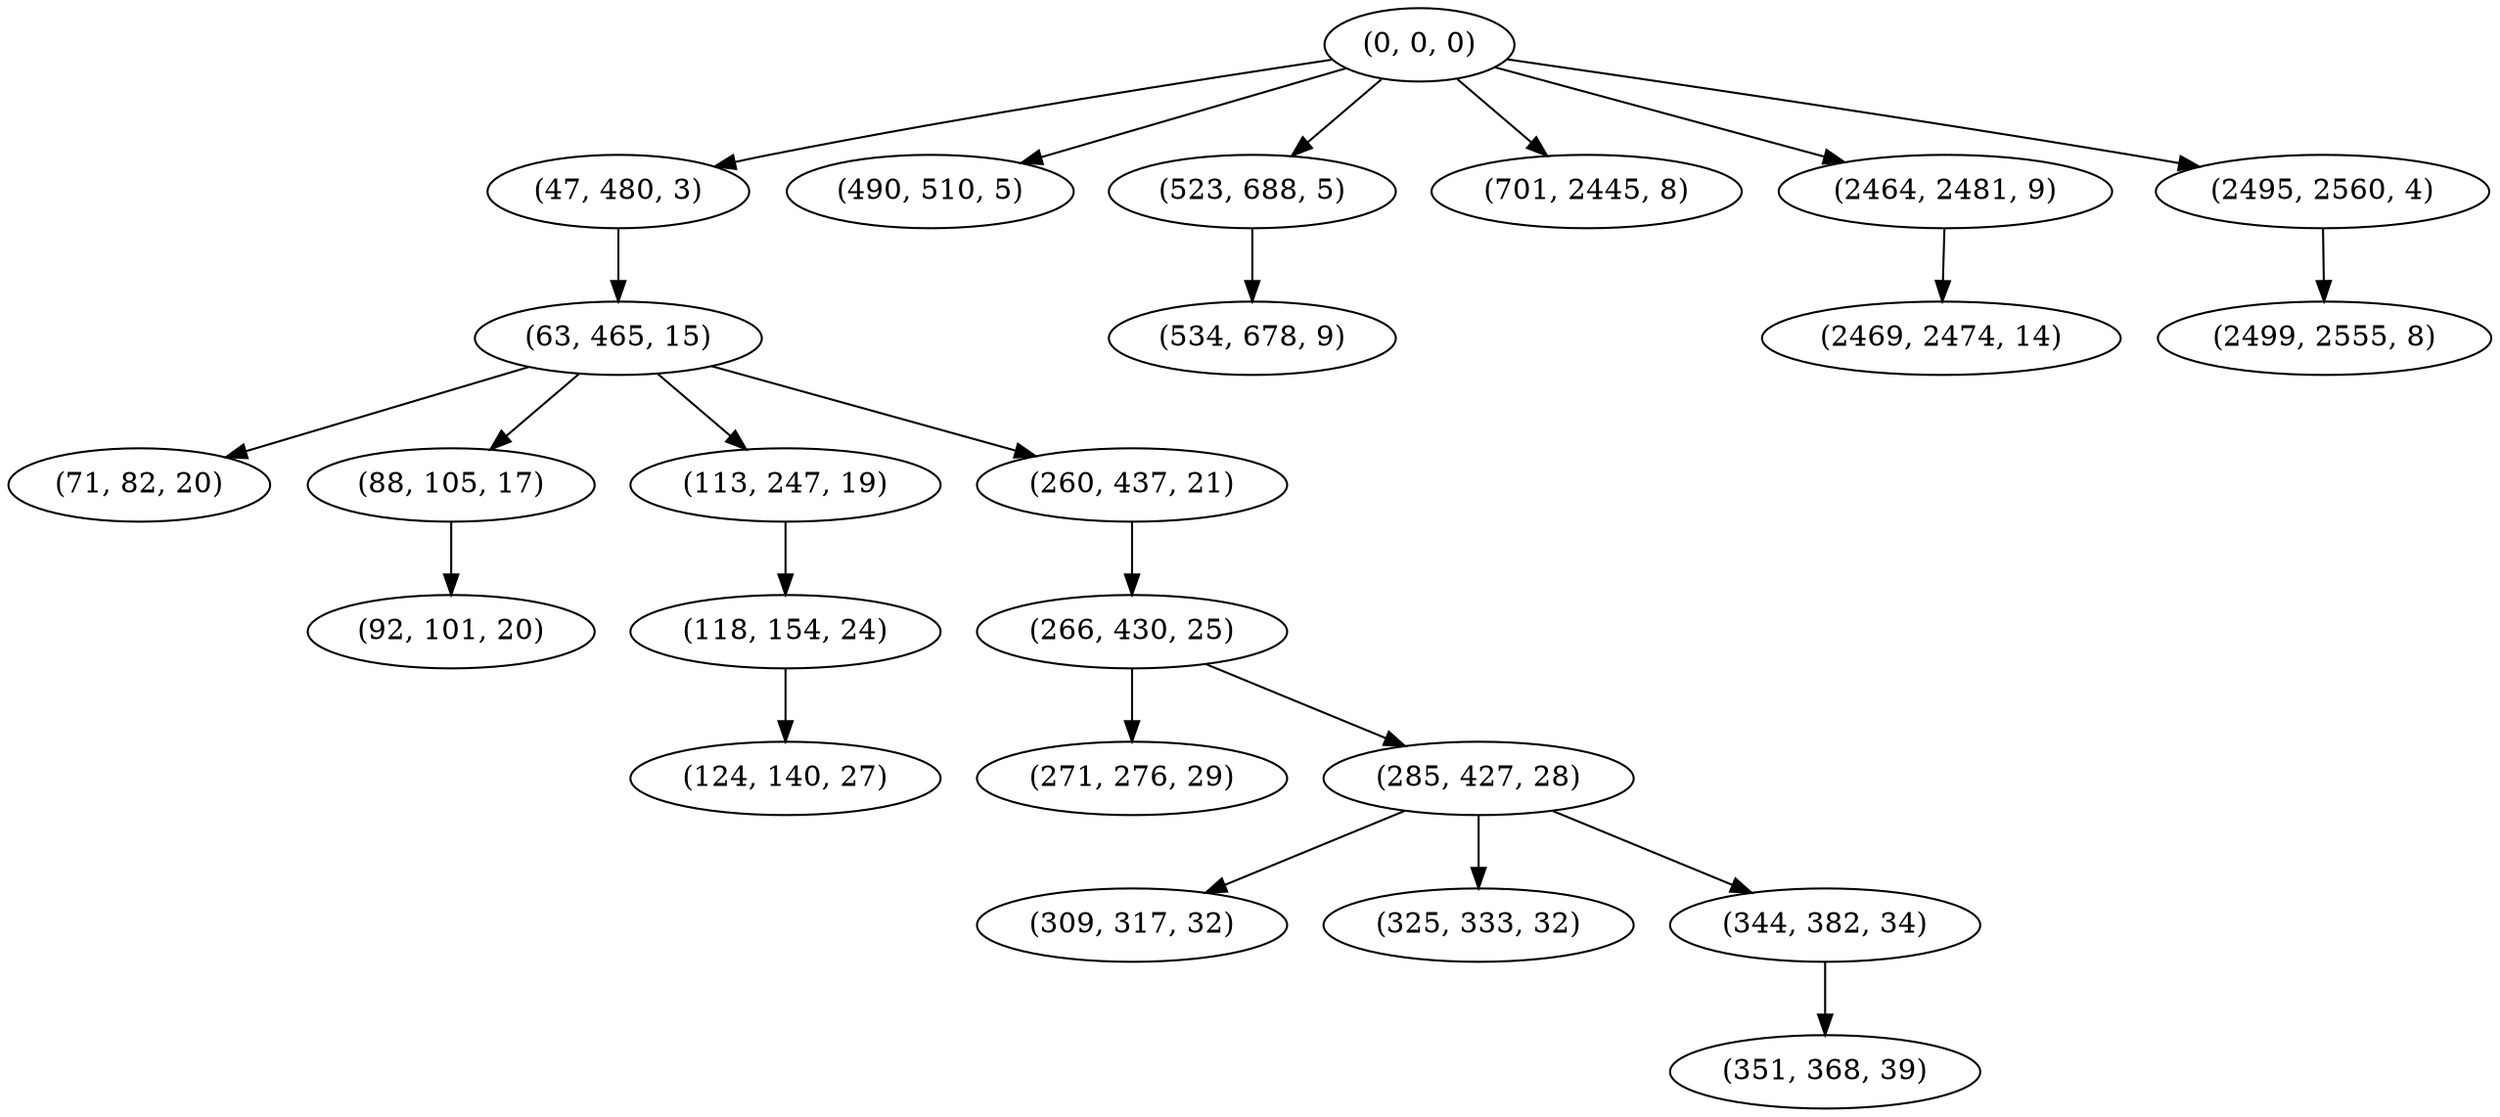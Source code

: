 digraph tree {
    "(0, 0, 0)";
    "(47, 480, 3)";
    "(63, 465, 15)";
    "(71, 82, 20)";
    "(88, 105, 17)";
    "(92, 101, 20)";
    "(113, 247, 19)";
    "(118, 154, 24)";
    "(124, 140, 27)";
    "(260, 437, 21)";
    "(266, 430, 25)";
    "(271, 276, 29)";
    "(285, 427, 28)";
    "(309, 317, 32)";
    "(325, 333, 32)";
    "(344, 382, 34)";
    "(351, 368, 39)";
    "(490, 510, 5)";
    "(523, 688, 5)";
    "(534, 678, 9)";
    "(701, 2445, 8)";
    "(2464, 2481, 9)";
    "(2469, 2474, 14)";
    "(2495, 2560, 4)";
    "(2499, 2555, 8)";
    "(0, 0, 0)" -> "(47, 480, 3)";
    "(0, 0, 0)" -> "(490, 510, 5)";
    "(0, 0, 0)" -> "(523, 688, 5)";
    "(0, 0, 0)" -> "(701, 2445, 8)";
    "(0, 0, 0)" -> "(2464, 2481, 9)";
    "(0, 0, 0)" -> "(2495, 2560, 4)";
    "(47, 480, 3)" -> "(63, 465, 15)";
    "(63, 465, 15)" -> "(71, 82, 20)";
    "(63, 465, 15)" -> "(88, 105, 17)";
    "(63, 465, 15)" -> "(113, 247, 19)";
    "(63, 465, 15)" -> "(260, 437, 21)";
    "(88, 105, 17)" -> "(92, 101, 20)";
    "(113, 247, 19)" -> "(118, 154, 24)";
    "(118, 154, 24)" -> "(124, 140, 27)";
    "(260, 437, 21)" -> "(266, 430, 25)";
    "(266, 430, 25)" -> "(271, 276, 29)";
    "(266, 430, 25)" -> "(285, 427, 28)";
    "(285, 427, 28)" -> "(309, 317, 32)";
    "(285, 427, 28)" -> "(325, 333, 32)";
    "(285, 427, 28)" -> "(344, 382, 34)";
    "(344, 382, 34)" -> "(351, 368, 39)";
    "(523, 688, 5)" -> "(534, 678, 9)";
    "(2464, 2481, 9)" -> "(2469, 2474, 14)";
    "(2495, 2560, 4)" -> "(2499, 2555, 8)";
}
